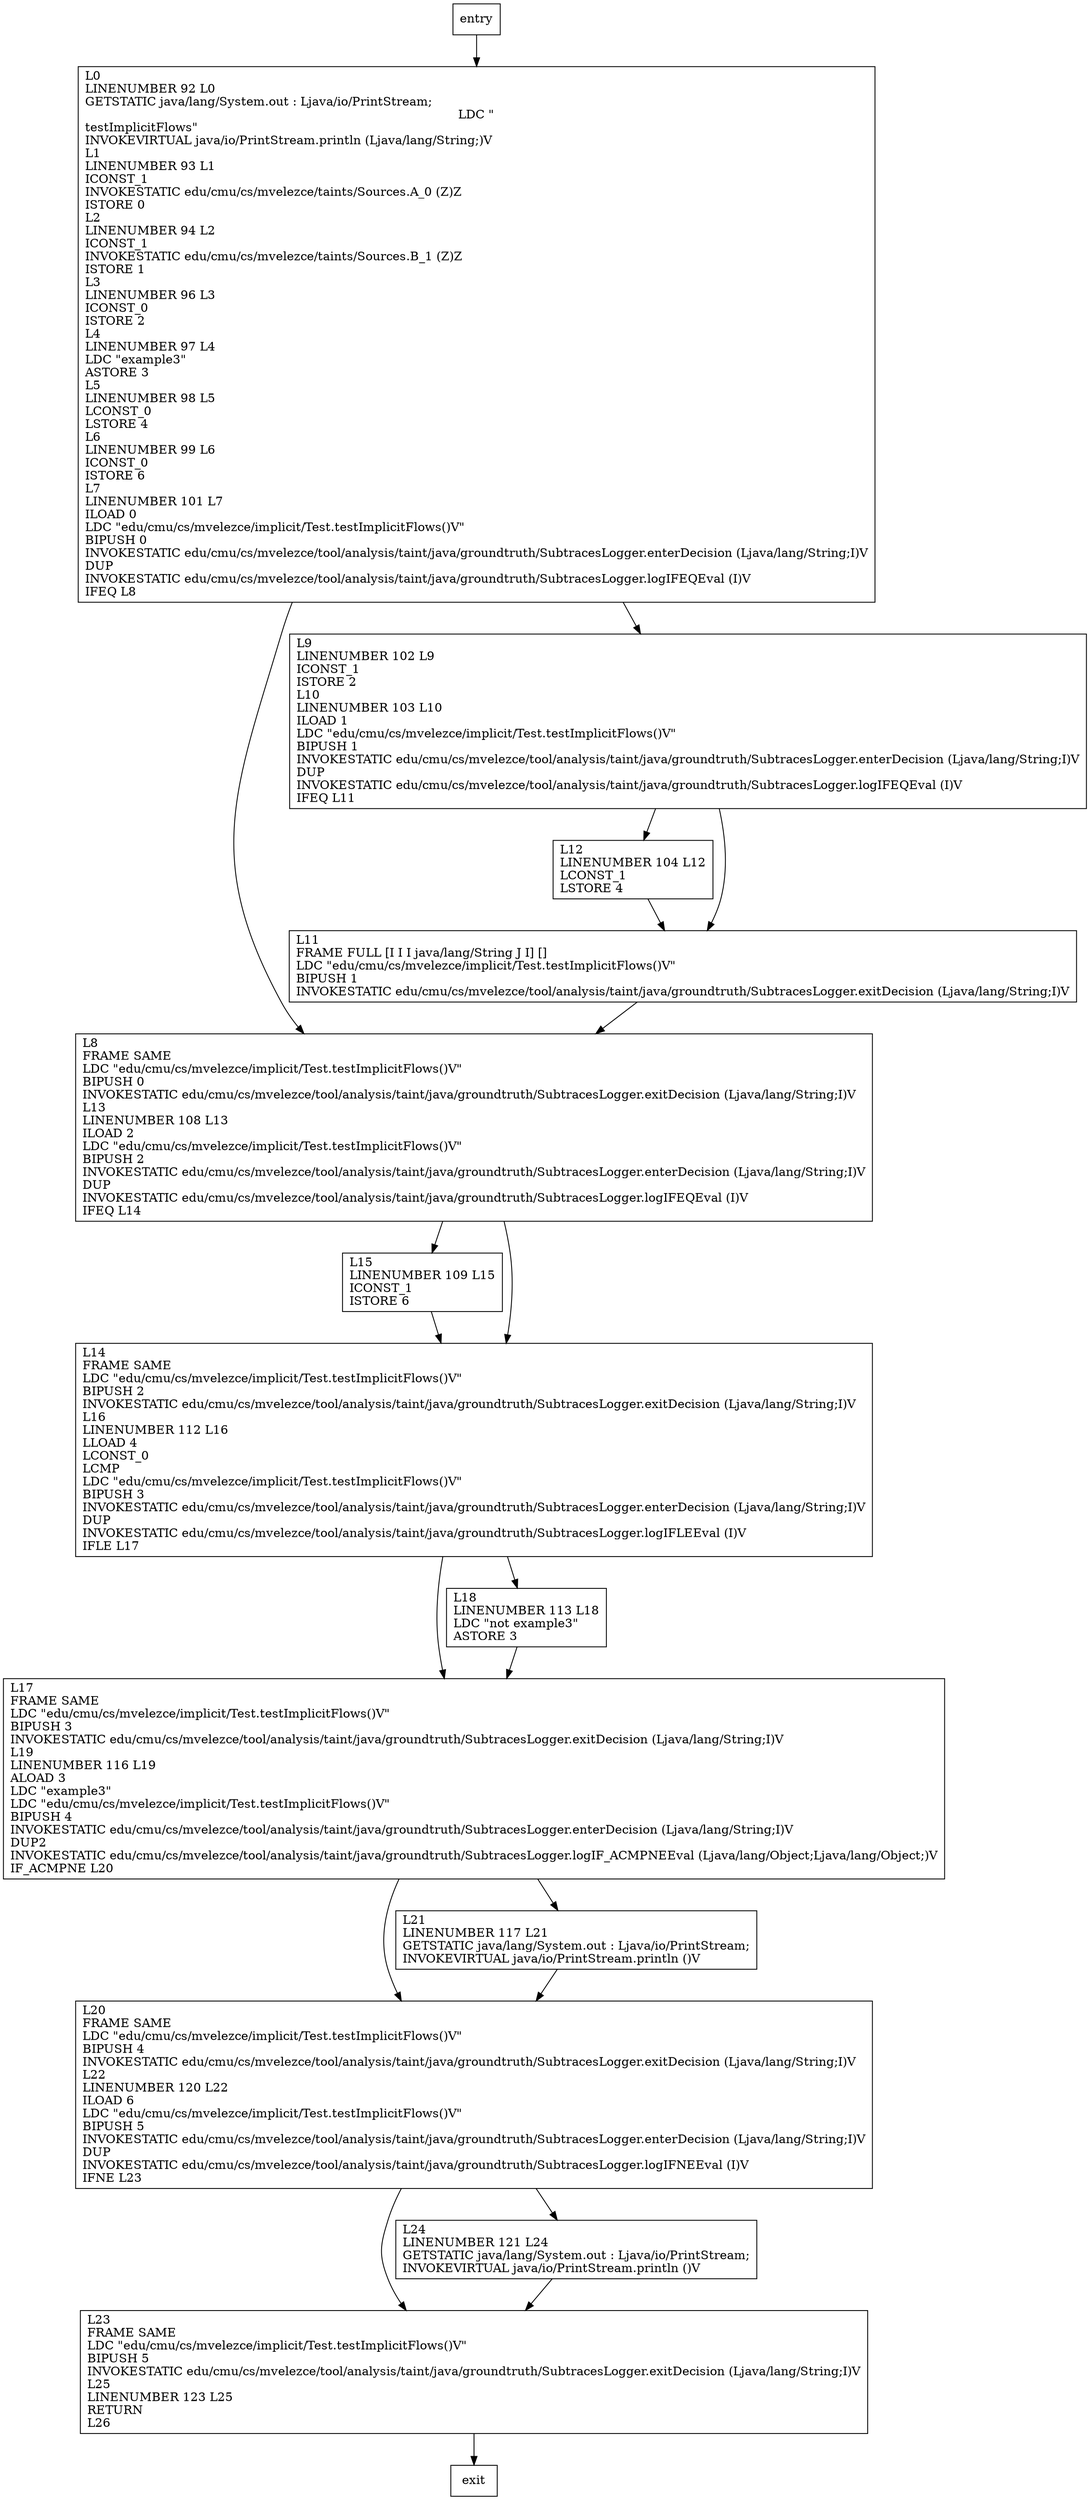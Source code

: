 digraph testImplicitFlows {
node [shape=record];
1467910371 [label="L12\lLINENUMBER 104 L12\lLCONST_1\lLSTORE 4\l"];
2107886571 [label="L15\lLINENUMBER 109 L15\lICONST_1\lISTORE 6\l"];
1969073751 [label="L23\lFRAME SAME\lLDC \"edu/cmu/cs/mvelezce/implicit/Test.testImplicitFlows()V\"\lBIPUSH 5\lINVOKESTATIC edu/cmu/cs/mvelezce/tool/analysis/taint/java/groundtruth/SubtracesLogger.exitDecision (Ljava/lang/String;I)V\lL25\lLINENUMBER 123 L25\lRETURN\lL26\l"];
668054578 [label="L11\lFRAME FULL [I I I java/lang/String J I] []\lLDC \"edu/cmu/cs/mvelezce/implicit/Test.testImplicitFlows()V\"\lBIPUSH 1\lINVOKESTATIC edu/cmu/cs/mvelezce/tool/analysis/taint/java/groundtruth/SubtracesLogger.exitDecision (Ljava/lang/String;I)V\l"];
1058261410 [label="L8\lFRAME SAME\lLDC \"edu/cmu/cs/mvelezce/implicit/Test.testImplicitFlows()V\"\lBIPUSH 0\lINVOKESTATIC edu/cmu/cs/mvelezce/tool/analysis/taint/java/groundtruth/SubtracesLogger.exitDecision (Ljava/lang/String;I)V\lL13\lLINENUMBER 108 L13\lILOAD 2\lLDC \"edu/cmu/cs/mvelezce/implicit/Test.testImplicitFlows()V\"\lBIPUSH 2\lINVOKESTATIC edu/cmu/cs/mvelezce/tool/analysis/taint/java/groundtruth/SubtracesLogger.enterDecision (Ljava/lang/String;I)V\lDUP\lINVOKESTATIC edu/cmu/cs/mvelezce/tool/analysis/taint/java/groundtruth/SubtracesLogger.logIFEQEval (I)V\lIFEQ L14\l"];
415538891 [label="L24\lLINENUMBER 121 L24\lGETSTATIC java/lang/System.out : Ljava/io/PrintStream;\lINVOKEVIRTUAL java/io/PrintStream.println ()V\l"];
1580821804 [label="L17\lFRAME SAME\lLDC \"edu/cmu/cs/mvelezce/implicit/Test.testImplicitFlows()V\"\lBIPUSH 3\lINVOKESTATIC edu/cmu/cs/mvelezce/tool/analysis/taint/java/groundtruth/SubtracesLogger.exitDecision (Ljava/lang/String;I)V\lL19\lLINENUMBER 116 L19\lALOAD 3\lLDC \"example3\"\lLDC \"edu/cmu/cs/mvelezce/implicit/Test.testImplicitFlows()V\"\lBIPUSH 4\lINVOKESTATIC edu/cmu/cs/mvelezce/tool/analysis/taint/java/groundtruth/SubtracesLogger.enterDecision (Ljava/lang/String;I)V\lDUP2\lINVOKESTATIC edu/cmu/cs/mvelezce/tool/analysis/taint/java/groundtruth/SubtracesLogger.logIF_ACMPNEEval (Ljava/lang/Object;Ljava/lang/Object;)V\lIF_ACMPNE L20\l"];
1961042685 [label="L18\lLINENUMBER 113 L18\lLDC \"not example3\"\lASTORE 3\l"];
2052149719 [label="L0\lLINENUMBER 92 L0\lGETSTATIC java/lang/System.out : Ljava/io/PrintStream;\lLDC \"\ntestImplicitFlows\"\lINVOKEVIRTUAL java/io/PrintStream.println (Ljava/lang/String;)V\lL1\lLINENUMBER 93 L1\lICONST_1\lINVOKESTATIC edu/cmu/cs/mvelezce/taints/Sources.A_0 (Z)Z\lISTORE 0\lL2\lLINENUMBER 94 L2\lICONST_1\lINVOKESTATIC edu/cmu/cs/mvelezce/taints/Sources.B_1 (Z)Z\lISTORE 1\lL3\lLINENUMBER 96 L3\lICONST_0\lISTORE 2\lL4\lLINENUMBER 97 L4\lLDC \"example3\"\lASTORE 3\lL5\lLINENUMBER 98 L5\lLCONST_0\lLSTORE 4\lL6\lLINENUMBER 99 L6\lICONST_0\lISTORE 6\lL7\lLINENUMBER 101 L7\lILOAD 0\lLDC \"edu/cmu/cs/mvelezce/implicit/Test.testImplicitFlows()V\"\lBIPUSH 0\lINVOKESTATIC edu/cmu/cs/mvelezce/tool/analysis/taint/java/groundtruth/SubtracesLogger.enterDecision (Ljava/lang/String;I)V\lDUP\lINVOKESTATIC edu/cmu/cs/mvelezce/tool/analysis/taint/java/groundtruth/SubtracesLogger.logIFEQEval (I)V\lIFEQ L8\l"];
1612250997 [label="L20\lFRAME SAME\lLDC \"edu/cmu/cs/mvelezce/implicit/Test.testImplicitFlows()V\"\lBIPUSH 4\lINVOKESTATIC edu/cmu/cs/mvelezce/tool/analysis/taint/java/groundtruth/SubtracesLogger.exitDecision (Ljava/lang/String;I)V\lL22\lLINENUMBER 120 L22\lILOAD 6\lLDC \"edu/cmu/cs/mvelezce/implicit/Test.testImplicitFlows()V\"\lBIPUSH 5\lINVOKESTATIC edu/cmu/cs/mvelezce/tool/analysis/taint/java/groundtruth/SubtracesLogger.enterDecision (Ljava/lang/String;I)V\lDUP\lINVOKESTATIC edu/cmu/cs/mvelezce/tool/analysis/taint/java/groundtruth/SubtracesLogger.logIFNEEval (I)V\lIFNE L23\l"];
112080819 [label="L14\lFRAME SAME\lLDC \"edu/cmu/cs/mvelezce/implicit/Test.testImplicitFlows()V\"\lBIPUSH 2\lINVOKESTATIC edu/cmu/cs/mvelezce/tool/analysis/taint/java/groundtruth/SubtracesLogger.exitDecision (Ljava/lang/String;I)V\lL16\lLINENUMBER 112 L16\lLLOAD 4\lLCONST_0\lLCMP\lLDC \"edu/cmu/cs/mvelezce/implicit/Test.testImplicitFlows()V\"\lBIPUSH 3\lINVOKESTATIC edu/cmu/cs/mvelezce/tool/analysis/taint/java/groundtruth/SubtracesLogger.enterDecision (Ljava/lang/String;I)V\lDUP\lINVOKESTATIC edu/cmu/cs/mvelezce/tool/analysis/taint/java/groundtruth/SubtracesLogger.logIFLEEval (I)V\lIFLE L17\l"];
59215997 [label="L21\lLINENUMBER 117 L21\lGETSTATIC java/lang/System.out : Ljava/io/PrintStream;\lINVOKEVIRTUAL java/io/PrintStream.println ()V\l"];
1323741703 [label="L9\lLINENUMBER 102 L9\lICONST_1\lISTORE 2\lL10\lLINENUMBER 103 L10\lILOAD 1\lLDC \"edu/cmu/cs/mvelezce/implicit/Test.testImplicitFlows()V\"\lBIPUSH 1\lINVOKESTATIC edu/cmu/cs/mvelezce/tool/analysis/taint/java/groundtruth/SubtracesLogger.enterDecision (Ljava/lang/String;I)V\lDUP\lINVOKESTATIC edu/cmu/cs/mvelezce/tool/analysis/taint/java/groundtruth/SubtracesLogger.logIFEQEval (I)V\lIFEQ L11\l"];
entry;
exit;
1467910371 -> 668054578;
2107886571 -> 112080819;
1969073751 -> exit;
668054578 -> 1058261410;
1058261410 -> 2107886571;
1058261410 -> 112080819;
415538891 -> 1969073751;
1580821804 -> 1612250997;
1580821804 -> 59215997;
entry -> 2052149719;
1961042685 -> 1580821804;
2052149719 -> 1058261410;
2052149719 -> 1323741703;
1612250997 -> 1969073751;
1612250997 -> 415538891;
112080819 -> 1961042685;
112080819 -> 1580821804;
59215997 -> 1612250997;
1323741703 -> 1467910371;
1323741703 -> 668054578;
}

